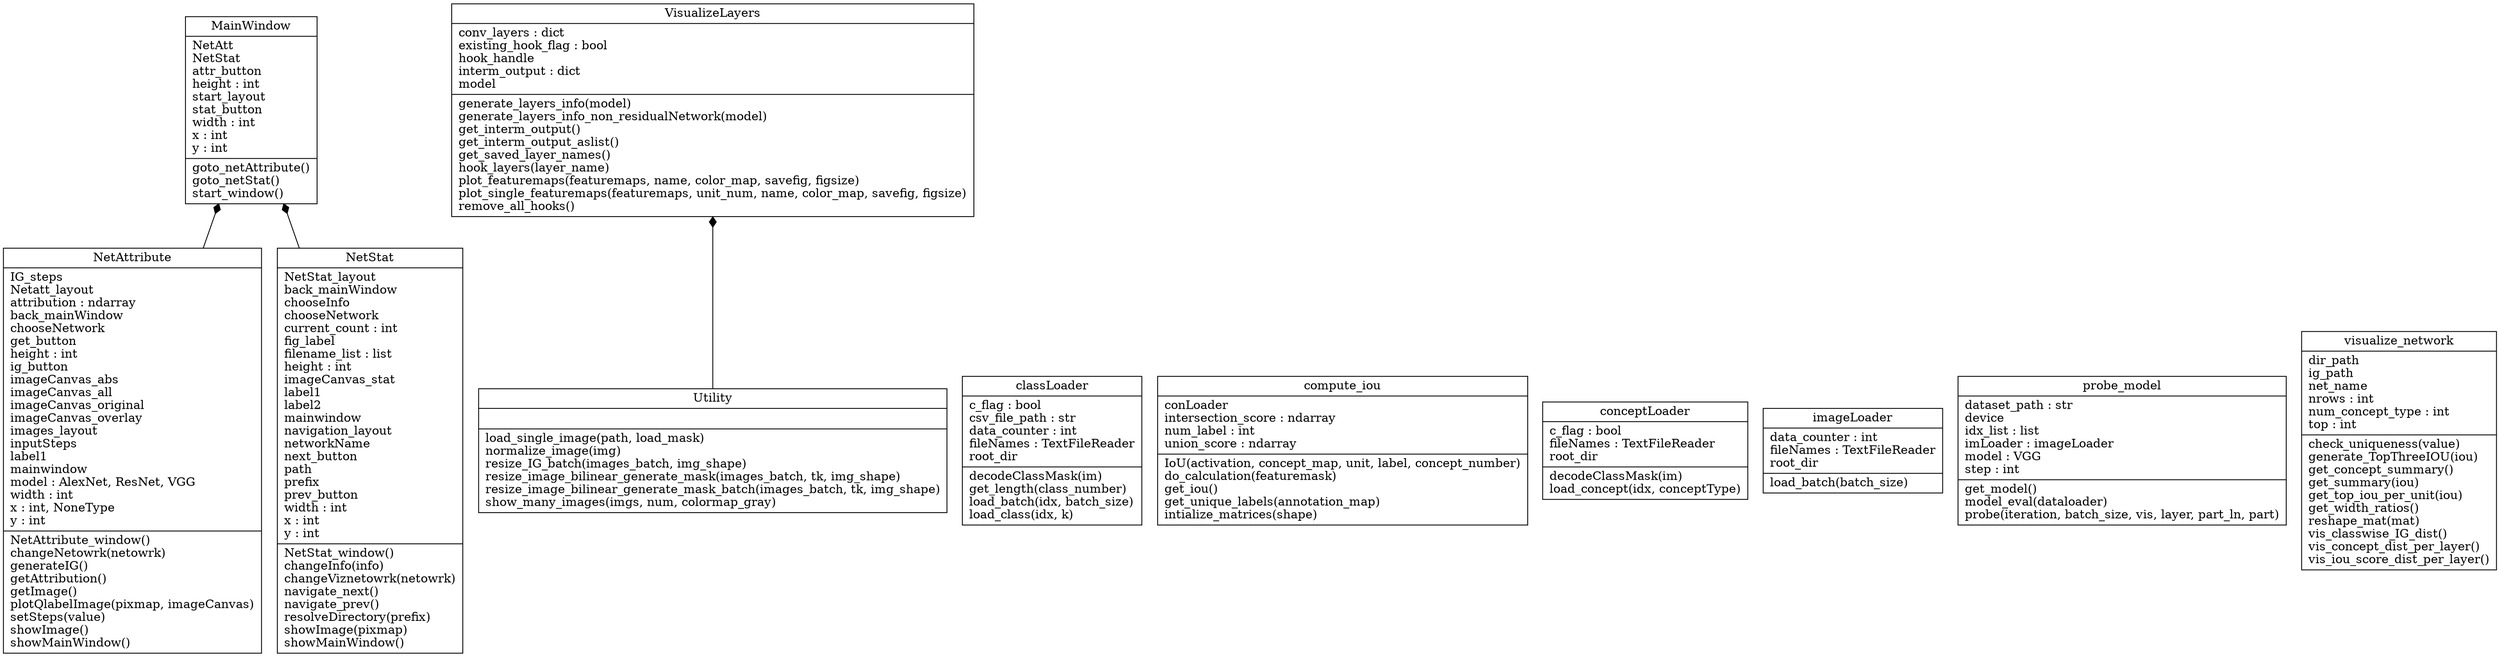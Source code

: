digraph "classes" {
charset="utf-8"
rankdir=BT
"0" [label="{MainWindow|NetAtt\lNetStat\lattr_button\lheight : int\lstart_layout\lstat_button\lwidth : int\lx : int\ly : int\l|goto_netAttribute()\lgoto_netStat()\lstart_window()\l}", shape="record"];
"1" [label="{NetAttribute|IG_steps\lNetatt_layout\lattribution : ndarray\lback_mainWindow\lchooseNetwork\lget_button\lheight : int\lig_button\limageCanvas_abs\limageCanvas_all\limageCanvas_original\limageCanvas_overlay\limages_layout\linputSteps\llabel1\lmainwindow\lmodel : AlexNet, ResNet, VGG\lwidth : int\lx : int, NoneType\ly : int\l|NetAttribute_window()\lchangeNetowrk(netowrk)\lgenerateIG()\lgetAttribution()\lgetImage()\lplotQlabelImage(pixmap, imageCanvas)\lsetSteps(value)\lshowImage()\lshowMainWindow()\l}", shape="record"];
"2" [label="{NetStat|NetStat_layout\lback_mainWindow\lchooseInfo\lchooseNetwork\lcurrent_count : int\lfig_label\lfilename_list : list\lheight : int\limageCanvas_stat\llabel1\llabel2\lmainwindow\lnavigation_layout\lnetworkName\lnext_button\lpath\lprefix\lprev_button\lwidth : int\lx : int\ly : int\l|NetStat_window()\lchangeInfo(info)\lchangeViznetowrk(netowrk)\lnavigate_next()\lnavigate_prev()\lresolveDirectory(prefix)\lshowImage(pixmap)\lshowMainWindow()\l}", shape="record"];
"3" [label="{Utility|\l|load_single_image(path, load_mask)\lnormalize_image(img)\lresize_IG_batch(images_batch, img_shape)\lresize_image_bilinear_generate_mask(images_batch, tk, img_shape)\lresize_image_bilinear_generate_mask_batch(images_batch, tk, img_shape)\lshow_many_images(imgs, num, colormap_gray)\l}", shape="record"];
"4" [label="{VisualizeLayers|conv_layers : dict\lexisting_hook_flag : bool\lhook_handle\linterm_output : dict\lmodel\l|generate_layers_info(model)\lgenerate_layers_info_non_residualNetwork(model)\lget_interm_output()\lget_interm_output_aslist()\lget_saved_layer_names()\lhook_layers(layer_name)\lplot_featuremaps(featuremaps, name, color_map, savefig, figsize)\lplot_single_featuremaps(featuremaps, unit_num, name, color_map, savefig, figsize)\lremove_all_hooks()\l}", shape="record"];
"5" [label="{classLoader|c_flag : bool\lcsv_file_path : str\ldata_counter : int\lfileNames : TextFileReader\lroot_dir\l|decodeClassMask(im)\lget_length(class_number)\lload_batch(idx, batch_size)\lload_class(idx, k)\l}", shape="record"];
"6" [label="{compute_iou|conLoader\lintersection_score : ndarray\lnum_label : int\lunion_score : ndarray\l|IoU(activation, concept_map, unit, label, concept_number)\ldo_calculation(featuremask)\lget_iou()\lget_unique_labels(annotation_map)\lintialize_matrices(shape)\l}", shape="record"];
"7" [label="{conceptLoader|c_flag : bool\lfileNames : TextFileReader\lroot_dir\l|decodeClassMask(im)\lload_concept(idx, conceptType)\l}", shape="record"];
"8" [label="{imageLoader|data_counter : int\lfileNames : TextFileReader\lroot_dir\l|load_batch(batch_size)\l}", shape="record"];
"9" [label="{probe_model|dataset_path : str\ldevice\lidx_list : list\limLoader : imageLoader\lmodel : VGG\lstep : int\l|get_model()\lmodel_eval(dataloader)\lprobe(iteration, batch_size, vis, layer, part_ln, part)\l}", shape="record"];
"10" [label="{visualize_network|dir_path\lig_path\lnet_name\lnrows : int\lnum_concept_type : int\ltop : int\l|check_uniqueness(value)\lgenerate_TopThreeIOU(iou)\lget_concept_summary()\lget_summary(iou)\lget_top_iou_per_unit(iou)\lget_width_ratios()\lreshape_mat(mat)\lvis_classwise_IG_dist()\lvis_concept_dist_per_layer()\lvis_iou_score_dist_per_layer()\l}", shape="record"];
//"0" -> "1" [arrowhead="diamond", arrowtail="none", fontcolor="green", label="mainwindow", style="solid"];
//"0" -> "2" [arrowhead="diamond", arrowtail="none", fontcolor="green", label="mainwindow", style="solid"];
"1" -> "0" [arrowhead="diamond", arrowtail="none", fontcolor="green", label="", style="solid"];
"2" -> "0" [arrowhead="diamond", arrowtail="none", fontcolor="green", label="", style="solid"];
"3" -> "4" [arrowhead="diamond", arrowtail="none", fontcolor="green", label="", style="solid"];

}

